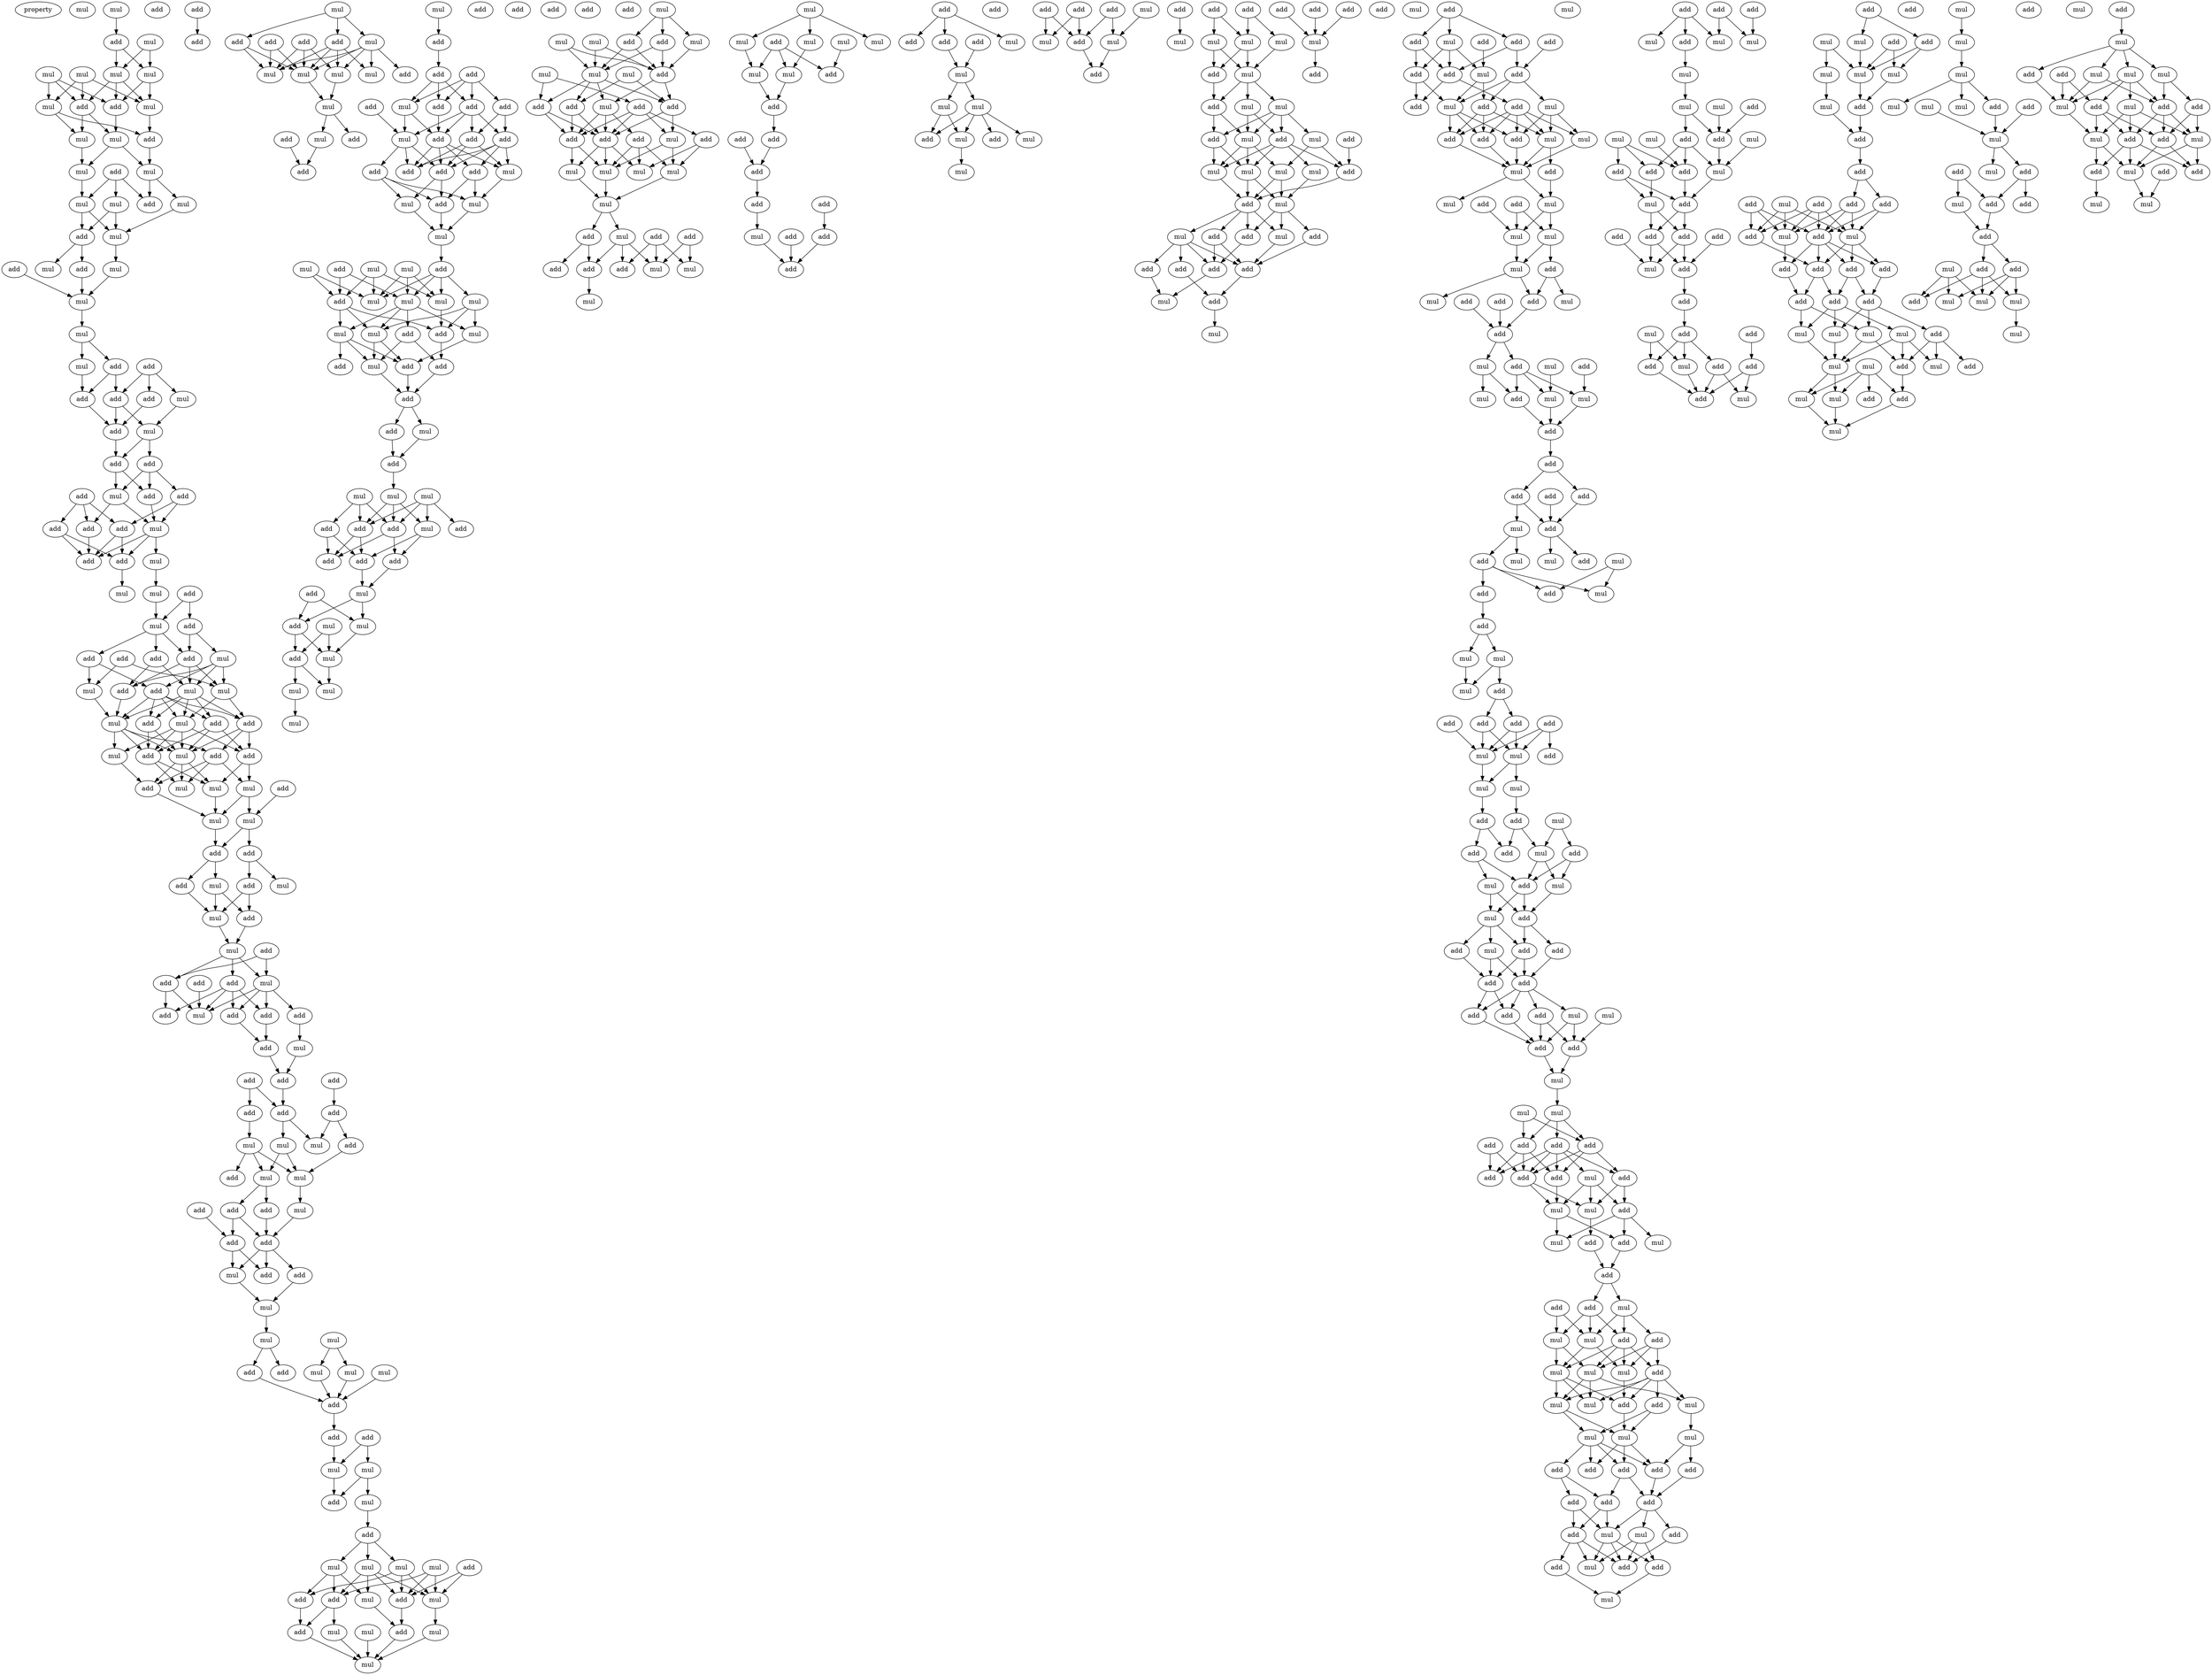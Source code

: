 digraph {
    node [fontcolor=black]
    property [mul=2,lf=1.2]
    0 [ label = mul ];
    1 [ label = mul ];
    2 [ label = mul ];
    3 [ label = add ];
    4 [ label = mul ];
    5 [ label = mul ];
    6 [ label = mul ];
    7 [ label = mul ];
    8 [ label = add ];
    9 [ label = mul ];
    10 [ label = mul ];
    11 [ label = add ];
    12 [ label = mul ];
    13 [ label = mul ];
    14 [ label = add ];
    15 [ label = mul ];
    16 [ label = add ];
    17 [ label = mul ];
    18 [ label = mul ];
    19 [ label = add ];
    20 [ label = mul ];
    21 [ label = mul ];
    22 [ label = add ];
    23 [ label = mul ];
    24 [ label = add ];
    25 [ label = add ];
    26 [ label = mul ];
    27 [ label = mul ];
    28 [ label = mul ];
    29 [ label = mul ];
    30 [ label = add ];
    31 [ label = mul ];
    32 [ label = add ];
    33 [ label = add ];
    34 [ label = mul ];
    35 [ label = add ];
    36 [ label = add ];
    37 [ label = add ];
    38 [ label = mul ];
    39 [ label = add ];
    40 [ label = add ];
    41 [ label = add ];
    42 [ label = add ];
    43 [ label = mul ];
    44 [ label = add ];
    45 [ label = add ];
    46 [ label = add ];
    47 [ label = mul ];
    48 [ label = add ];
    49 [ label = mul ];
    50 [ label = add ];
    51 [ label = add ];
    52 [ label = add ];
    53 [ label = mul ];
    54 [ label = mul ];
    55 [ label = add ];
    56 [ label = mul ];
    57 [ label = mul ];
    58 [ label = add ];
    59 [ label = add ];
    60 [ label = add ];
    61 [ label = add ];
    62 [ label = mul ];
    63 [ label = add ];
    64 [ label = mul ];
    65 [ label = mul ];
    66 [ label = add ];
    67 [ label = add ];
    68 [ label = add ];
    69 [ label = add ];
    70 [ label = mul ];
    71 [ label = mul ];
    72 [ label = add ];
    73 [ label = add ];
    74 [ label = mul ];
    75 [ label = mul ];
    76 [ label = add ];
    77 [ label = mul ];
    78 [ label = mul ];
    79 [ label = add ];
    80 [ label = mul ];
    81 [ label = add ];
    82 [ label = mul ];
    83 [ label = mul ];
    84 [ label = add ];
    85 [ label = add ];
    86 [ label = mul ];
    87 [ label = add ];
    88 [ label = add ];
    89 [ label = mul ];
    90 [ label = mul ];
    91 [ label = add ];
    92 [ label = mul ];
    93 [ label = add ];
    94 [ label = mul ];
    95 [ label = add ];
    96 [ label = add ];
    97 [ label = add ];
    98 [ label = add ];
    99 [ label = add ];
    100 [ label = add ];
    101 [ label = add ];
    102 [ label = mul ];
    103 [ label = add ];
    104 [ label = mul ];
    105 [ label = add ];
    106 [ label = add ];
    107 [ label = add ];
    108 [ label = add ];
    109 [ label = add ];
    110 [ label = add ];
    111 [ label = mul ];
    112 [ label = add ];
    113 [ label = mul ];
    114 [ label = mul ];
    115 [ label = mul ];
    116 [ label = add ];
    117 [ label = mul ];
    118 [ label = mul ];
    119 [ label = add ];
    120 [ label = add ];
    121 [ label = add ];
    122 [ label = add ];
    123 [ label = add ];
    124 [ label = add ];
    125 [ label = mul ];
    126 [ label = add ];
    127 [ label = add ];
    128 [ label = add ];
    129 [ label = add ];
    130 [ label = mul ];
    131 [ label = mul ];
    132 [ label = mul ];
    133 [ label = add ];
    134 [ label = mul ];
    135 [ label = mul ];
    136 [ label = mul ];
    137 [ label = add ];
    138 [ label = add ];
    139 [ label = add ];
    140 [ label = add ];
    141 [ label = mul ];
    142 [ label = mul ];
    143 [ label = mul ];
    144 [ label = add ];
    145 [ label = add ];
    146 [ label = add ];
    147 [ label = mul ];
    148 [ label = mul ];
    149 [ label = mul ];
    150 [ label = mul ];
    151 [ label = add ];
    152 [ label = mul ];
    153 [ label = add ];
    154 [ label = mul ];
    155 [ label = add ];
    156 [ label = add ];
    157 [ label = add ];
    158 [ label = mul ];
    159 [ label = mul ];
    160 [ label = mul ];
    161 [ label = mul ];
    162 [ label = mul ];
    163 [ label = mul ];
    164 [ label = add ];
    165 [ label = add ];
    166 [ label = add ];
    167 [ label = add ];
    168 [ label = mul ];
    169 [ label = add ];
    170 [ label = mul ];
    171 [ label = mul ];
    172 [ label = mul ];
    173 [ label = mul ];
    174 [ label = mul ];
    175 [ label = add ];
    176 [ label = add ];
    177 [ label = mul ];
    178 [ label = add ];
    179 [ label = add ];
    180 [ label = add ];
    181 [ label = add ];
    182 [ label = add ];
    183 [ label = mul ];
    184 [ label = add ];
    185 [ label = add ];
    186 [ label = add ];
    187 [ label = add ];
    188 [ label = add ];
    189 [ label = add ];
    190 [ label = mul ];
    191 [ label = add ];
    192 [ label = mul ];
    193 [ label = add ];
    194 [ label = add ];
    195 [ label = add ];
    196 [ label = add ];
    197 [ label = add ];
    198 [ label = mul ];
    199 [ label = mul ];
    200 [ label = mul ];
    201 [ label = add ];
    202 [ label = mul ];
    203 [ label = mul ];
    204 [ label = mul ];
    205 [ label = add ];
    206 [ label = mul ];
    207 [ label = mul ];
    208 [ label = mul ];
    209 [ label = add ];
    210 [ label = mul ];
    211 [ label = mul ];
    212 [ label = mul ];
    213 [ label = add ];
    214 [ label = mul ];
    215 [ label = add ];
    216 [ label = add ];
    217 [ label = add ];
    218 [ label = add ];
    219 [ label = mul ];
    220 [ label = add ];
    221 [ label = add ];
    222 [ label = mul ];
    223 [ label = add ];
    224 [ label = add ];
    225 [ label = mul ];
    226 [ label = mul ];
    227 [ label = mul ];
    228 [ label = add ];
    229 [ label = mul ];
    230 [ label = add ];
    231 [ label = add ];
    232 [ label = add ];
    233 [ label = add ];
    234 [ label = add ];
    235 [ label = add ];
    236 [ label = mul ];
    237 [ label = add ];
    238 [ label = add ];
    239 [ label = add ];
    240 [ label = mul ];
    241 [ label = mul ];
    242 [ label = add ];
    243 [ label = add ];
    244 [ label = mul ];
    245 [ label = mul ];
    246 [ label = add ];
    247 [ label = mul ];
    248 [ label = mul ];
    249 [ label = mul ];
    250 [ label = add ];
    251 [ label = mul ];
    252 [ label = add ];
    253 [ label = mul ];
    254 [ label = mul ];
    255 [ label = add ];
    256 [ label = mul ];
    257 [ label = mul ];
    258 [ label = mul ];
    259 [ label = add ];
    260 [ label = add ];
    261 [ label = add ];
    262 [ label = mul ];
    263 [ label = add ];
    264 [ label = add ];
    265 [ label = mul ];
    266 [ label = add ];
    267 [ label = add ];
    268 [ label = add ];
    269 [ label = mul ];
    270 [ label = mul ];
    271 [ label = mul ];
    272 [ label = mul ];
    273 [ label = mul ];
    274 [ label = add ];
    275 [ label = add ];
    276 [ label = add ];
    277 [ label = mul ];
    278 [ label = mul ];
    279 [ label = add ];
    280 [ label = mul ];
    281 [ label = add ];
    282 [ label = add ];
    283 [ label = mul ];
    284 [ label = mul ];
    285 [ label = mul ];
    286 [ label = mul ];
    287 [ label = mul ];
    288 [ label = add ];
    289 [ label = mul ];
    290 [ label = add ];
    291 [ label = mul ];
    292 [ label = mul ];
    293 [ label = add ];
    294 [ label = add ];
    295 [ label = add ];
    296 [ label = add ];
    297 [ label = add ];
    298 [ label = add ];
    299 [ label = mul ];
    300 [ label = add ];
    301 [ label = add ];
    302 [ label = add ];
    303 [ label = add ];
    304 [ label = add ];
    305 [ label = add ];
    306 [ label = add ];
    307 [ label = mul ];
    308 [ label = add ];
    309 [ label = mul ];
    310 [ label = mul ];
    311 [ label = mul ];
    312 [ label = add ];
    313 [ label = add ];
    314 [ label = mul ];
    315 [ label = mul ];
    316 [ label = mul ];
    317 [ label = add ];
    318 [ label = mul ];
    319 [ label = add ];
    320 [ label = add ];
    321 [ label = add ];
    322 [ label = mul ];
    323 [ label = mul ];
    324 [ label = add ];
    325 [ label = add ];
    326 [ label = mul ];
    327 [ label = add ];
    328 [ label = add ];
    329 [ label = mul ];
    330 [ label = mul ];
    331 [ label = mul ];
    332 [ label = mul ];
    333 [ label = add ];
    334 [ label = mul ];
    335 [ label = mul ];
    336 [ label = add ];
    337 [ label = add ];
    338 [ label = mul ];
    339 [ label = add ];
    340 [ label = add ];
    341 [ label = mul ];
    342 [ label = mul ];
    343 [ label = add ];
    344 [ label = mul ];
    345 [ label = mul ];
    346 [ label = mul ];
    347 [ label = add ];
    348 [ label = mul ];
    349 [ label = add ];
    350 [ label = add ];
    351 [ label = add ];
    352 [ label = mul ];
    353 [ label = mul ];
    354 [ label = add ];
    355 [ label = add ];
    356 [ label = add ];
    357 [ label = add ];
    358 [ label = add ];
    359 [ label = mul ];
    360 [ label = mul ];
    361 [ label = add ];
    362 [ label = add ];
    363 [ label = add ];
    364 [ label = add ];
    365 [ label = mul ];
    366 [ label = mul ];
    367 [ label = add ];
    368 [ label = add ];
    369 [ label = mul ];
    370 [ label = add ];
    371 [ label = add ];
    372 [ label = add ];
    373 [ label = add ];
    374 [ label = add ];
    375 [ label = add ];
    376 [ label = add ];
    377 [ label = mul ];
    378 [ label = add ];
    379 [ label = add ];
    380 [ label = mul ];
    381 [ label = mul ];
    382 [ label = add ];
    383 [ label = add ];
    384 [ label = add ];
    385 [ label = add ];
    386 [ label = mul ];
    387 [ label = mul ];
    388 [ label = add ];
    389 [ label = mul ];
    390 [ label = mul ];
    391 [ label = add ];
    392 [ label = mul ];
    393 [ label = add ];
    394 [ label = mul ];
    395 [ label = mul ];
    396 [ label = add ];
    397 [ label = mul ];
    398 [ label = mul ];
    399 [ label = add ];
    400 [ label = mul ];
    401 [ label = add ];
    402 [ label = add ];
    403 [ label = add ];
    404 [ label = add ];
    405 [ label = mul ];
    406 [ label = mul ];
    407 [ label = add ];
    408 [ label = mul ];
    409 [ label = add ];
    410 [ label = mul ];
    411 [ label = mul ];
    412 [ label = add ];
    413 [ label = add ];
    414 [ label = add ];
    415 [ label = add ];
    416 [ label = add ];
    417 [ label = add ];
    418 [ label = mul ];
    419 [ label = mul ];
    420 [ label = add ];
    421 [ label = mul ];
    422 [ label = add ];
    423 [ label = mul ];
    424 [ label = mul ];
    425 [ label = add ];
    426 [ label = add ];
    427 [ label = add ];
    428 [ label = mul ];
    429 [ label = mul ];
    430 [ label = mul ];
    431 [ label = add ];
    432 [ label = add ];
    433 [ label = add ];
    434 [ label = add ];
    435 [ label = add ];
    436 [ label = mul ];
    437 [ label = add ];
    438 [ label = mul ];
    439 [ label = mul ];
    440 [ label = mul ];
    441 [ label = add ];
    442 [ label = mul ];
    443 [ label = add ];
    444 [ label = mul ];
    445 [ label = add ];
    446 [ label = add ];
    447 [ label = add ];
    448 [ label = mul ];
    449 [ label = mul ];
    450 [ label = add ];
    451 [ label = mul ];
    452 [ label = add ];
    453 [ label = add ];
    454 [ label = add ];
    455 [ label = add ];
    456 [ label = mul ];
    457 [ label = mul ];
    458 [ label = add ];
    459 [ label = add ];
    460 [ label = mul ];
    461 [ label = add ];
    462 [ label = add ];
    463 [ label = add ];
    464 [ label = mul ];
    465 [ label = add ];
    466 [ label = add ];
    467 [ label = mul ];
    468 [ label = mul ];
    469 [ label = mul ];
    470 [ label = add ];
    471 [ label = add ];
    472 [ label = add ];
    473 [ label = add ];
    474 [ label = mul ];
    475 [ label = add ];
    476 [ label = add ];
    477 [ label = add ];
    478 [ label = add ];
    479 [ label = add ];
    480 [ label = mul ];
    481 [ label = mul ];
    482 [ label = add ];
    483 [ label = mul ];
    484 [ label = mul ];
    485 [ label = add ];
    486 [ label = add ];
    487 [ label = add ];
    488 [ label = mul ];
    489 [ label = add ];
    490 [ label = add ];
    491 [ label = add ];
    492 [ label = mul ];
    493 [ label = mul ];
    494 [ label = add ];
    495 [ label = mul ];
    496 [ label = mul ];
    497 [ label = mul ];
    498 [ label = mul ];
    499 [ label = mul ];
    500 [ label = add ];
    501 [ label = mul ];
    502 [ label = add ];
    503 [ label = mul ];
    504 [ label = mul ];
    505 [ label = mul ];
    506 [ label = add ];
    507 [ label = add ];
    508 [ label = add ];
    509 [ label = add ];
    510 [ label = add ];
    511 [ label = add ];
    512 [ label = add ];
    513 [ label = add ];
    514 [ label = mul ];
    515 [ label = mul ];
    516 [ label = add ];
    517 [ label = add ];
    518 [ label = add ];
    519 [ label = add ];
    520 [ label = add ];
    521 [ label = mul ];
    522 [ label = mul ];
    523 [ label = add ];
    524 [ label = add ];
    525 [ label = add ];
    526 [ label = mul ];
    527 [ label = mul ];
    528 [ label = add ];
    529 [ label = mul ];
    530 [ label = mul ];
    531 [ label = add ];
    532 [ label = mul ];
    533 [ label = mul ];
    534 [ label = mul ];
    535 [ label = mul ];
    536 [ label = mul ];
    537 [ label = add ];
    538 [ label = add ];
    539 [ label = add ];
    540 [ label = add ];
    541 [ label = add ];
    542 [ label = mul ];
    543 [ label = mul ];
    544 [ label = add ];
    545 [ label = add ];
    546 [ label = add ];
    547 [ label = add ];
    548 [ label = add ];
    549 [ label = mul ];
    550 [ label = add ];
    551 [ label = add ];
    552 [ label = add ];
    553 [ label = add ];
    554 [ label = mul ];
    555 [ label = mul ];
    556 [ label = add ];
    557 [ label = add ];
    558 [ label = add ];
    559 [ label = add ];
    560 [ label = mul ];
    561 [ label = add ];
    562 [ label = mul ];
    563 [ label = add ];
    564 [ label = add ];
    565 [ label = mul ];
    566 [ label = mul ];
    567 [ label = mul ];
    568 [ label = mul ];
    569 [ label = mul ];
    570 [ label = add ];
    571 [ label = add ];
    572 [ label = add ];
    573 [ label = add ];
    574 [ label = add ];
    575 [ label = add ];
    576 [ label = add ];
    577 [ label = mul ];
    578 [ label = add ];
    579 [ label = mul ];
    580 [ label = add ];
    581 [ label = mul ];
    582 [ label = add ];
    583 [ label = add ];
    584 [ label = add ];
    585 [ label = add ];
    586 [ label = add ];
    587 [ label = add ];
    588 [ label = add ];
    589 [ label = mul ];
    590 [ label = mul ];
    591 [ label = mul ];
    592 [ label = add ];
    593 [ label = mul ];
    594 [ label = add ];
    595 [ label = add ];
    596 [ label = mul ];
    597 [ label = mul ];
    598 [ label = mul ];
    599 [ label = mul ];
    600 [ label = add ];
    601 [ label = mul ];
    602 [ label = add ];
    603 [ label = add ];
    604 [ label = mul ];
    605 [ label = mul ];
    606 [ label = mul ];
    607 [ label = mul ];
    608 [ label = mul ];
    609 [ label = mul ];
    610 [ label = add ];
    611 [ label = mul ];
    612 [ label = add ];
    613 [ label = mul ];
    614 [ label = add ];
    615 [ label = add ];
    616 [ label = mul ];
    617 [ label = add ];
    618 [ label = add ];
    619 [ label = add ];
    620 [ label = mul ];
    621 [ label = add ];
    622 [ label = add ];
    623 [ label = add ];
    624 [ label = mul ];
    625 [ label = mul ];
    626 [ label = add ];
    627 [ label = mul ];
    628 [ label = mul ];
    629 [ label = mul ];
    630 [ label = mul ];
    631 [ label = add ];
    632 [ label = mul ];
    633 [ label = add ];
    634 [ label = mul ];
    635 [ label = mul ];
    636 [ label = add ];
    637 [ label = mul ];
    638 [ label = add ];
    639 [ label = add ];
    640 [ label = mul ];
    641 [ label = add ];
    642 [ label = mul ];
    643 [ label = mul ];
    644 [ label = add ];
    645 [ label = mul ];
    646 [ label = add ];
    647 [ label = add ];
    648 [ label = add ];
    649 [ label = add ];
    650 [ label = mul ];
    651 [ label = mul ];
    652 [ label = mul ];
    1 -> 3 [ name = 0 ];
    2 -> 4 [ name = 1 ];
    2 -> 7 [ name = 2 ];
    3 -> 4 [ name = 3 ];
    3 -> 7 [ name = 4 ];
    4 -> 8 [ name = 5 ];
    4 -> 10 [ name = 6 ];
    4 -> 11 [ name = 7 ];
    5 -> 8 [ name = 8 ];
    5 -> 9 [ name = 9 ];
    5 -> 11 [ name = 10 ];
    6 -> 8 [ name = 11 ];
    6 -> 9 [ name = 12 ];
    6 -> 10 [ name = 13 ];
    7 -> 10 [ name = 14 ];
    7 -> 11 [ name = 15 ];
    8 -> 12 [ name = 16 ];
    8 -> 13 [ name = 17 ];
    9 -> 13 [ name = 18 ];
    9 -> 14 [ name = 19 ];
    10 -> 14 [ name = 20 ];
    11 -> 12 [ name = 21 ];
    12 -> 15 [ name = 22 ];
    12 -> 17 [ name = 23 ];
    13 -> 17 [ name = 24 ];
    14 -> 15 [ name = 25 ];
    15 -> 19 [ name = 26 ];
    15 -> 21 [ name = 27 ];
    16 -> 18 [ name = 28 ];
    16 -> 19 [ name = 29 ];
    16 -> 20 [ name = 30 ];
    17 -> 20 [ name = 31 ];
    18 -> 22 [ name = 32 ];
    18 -> 23 [ name = 33 ];
    20 -> 22 [ name = 34 ];
    20 -> 23 [ name = 35 ];
    21 -> 23 [ name = 36 ];
    22 -> 25 [ name = 37 ];
    22 -> 26 [ name = 38 ];
    23 -> 27 [ name = 39 ];
    24 -> 28 [ name = 40 ];
    25 -> 28 [ name = 41 ];
    27 -> 28 [ name = 42 ];
    28 -> 29 [ name = 43 ];
    29 -> 30 [ name = 44 ];
    29 -> 31 [ name = 45 ];
    30 -> 33 [ name = 46 ];
    30 -> 35 [ name = 47 ];
    31 -> 35 [ name = 48 ];
    32 -> 33 [ name = 49 ];
    32 -> 34 [ name = 50 ];
    32 -> 36 [ name = 51 ];
    33 -> 37 [ name = 52 ];
    33 -> 38 [ name = 53 ];
    34 -> 38 [ name = 54 ];
    35 -> 37 [ name = 55 ];
    36 -> 37 [ name = 56 ];
    37 -> 39 [ name = 57 ];
    38 -> 39 [ name = 58 ];
    38 -> 40 [ name = 59 ];
    39 -> 43 [ name = 60 ];
    39 -> 44 [ name = 61 ];
    40 -> 41 [ name = 62 ];
    40 -> 43 [ name = 63 ];
    40 -> 44 [ name = 64 ];
    41 -> 47 [ name = 65 ];
    41 -> 48 [ name = 66 ];
    42 -> 45 [ name = 67 ];
    42 -> 46 [ name = 68 ];
    42 -> 48 [ name = 69 ];
    43 -> 45 [ name = 70 ];
    43 -> 47 [ name = 71 ];
    44 -> 47 [ name = 72 ];
    45 -> 50 [ name = 73 ];
    46 -> 50 [ name = 74 ];
    46 -> 51 [ name = 75 ];
    47 -> 49 [ name = 76 ];
    47 -> 50 [ name = 77 ];
    47 -> 51 [ name = 78 ];
    48 -> 50 [ name = 79 ];
    48 -> 51 [ name = 80 ];
    49 -> 54 [ name = 81 ];
    51 -> 53 [ name = 82 ];
    52 -> 55 [ name = 83 ];
    52 -> 56 [ name = 84 ];
    54 -> 56 [ name = 85 ];
    55 -> 57 [ name = 86 ];
    55 -> 59 [ name = 87 ];
    56 -> 59 [ name = 88 ];
    56 -> 60 [ name = 89 ];
    56 -> 61 [ name = 90 ];
    57 -> 63 [ name = 91 ];
    57 -> 64 [ name = 92 ];
    57 -> 65 [ name = 93 ];
    57 -> 66 [ name = 94 ];
    58 -> 62 [ name = 95 ];
    58 -> 64 [ name = 96 ];
    59 -> 63 [ name = 97 ];
    59 -> 64 [ name = 98 ];
    59 -> 65 [ name = 99 ];
    60 -> 62 [ name = 100 ];
    60 -> 66 [ name = 101 ];
    61 -> 63 [ name = 102 ];
    61 -> 65 [ name = 103 ];
    62 -> 70 [ name = 104 ];
    63 -> 70 [ name = 105 ];
    64 -> 67 [ name = 106 ];
    64 -> 71 [ name = 107 ];
    65 -> 67 [ name = 108 ];
    65 -> 68 [ name = 109 ];
    65 -> 69 [ name = 110 ];
    65 -> 70 [ name = 111 ];
    65 -> 71 [ name = 112 ];
    66 -> 67 [ name = 113 ];
    66 -> 68 [ name = 114 ];
    66 -> 69 [ name = 115 ];
    66 -> 70 [ name = 116 ];
    66 -> 71 [ name = 117 ];
    67 -> 72 [ name = 118 ];
    67 -> 75 [ name = 119 ];
    67 -> 76 [ name = 120 ];
    68 -> 73 [ name = 121 ];
    68 -> 75 [ name = 122 ];
    68 -> 76 [ name = 123 ];
    69 -> 73 [ name = 124 ];
    69 -> 75 [ name = 125 ];
    70 -> 72 [ name = 126 ];
    70 -> 73 [ name = 127 ];
    70 -> 74 [ name = 128 ];
    70 -> 75 [ name = 129 ];
    71 -> 73 [ name = 130 ];
    71 -> 74 [ name = 131 ];
    71 -> 75 [ name = 132 ];
    71 -> 76 [ name = 133 ];
    72 -> 77 [ name = 134 ];
    72 -> 80 [ name = 135 ];
    72 -> 81 [ name = 136 ];
    73 -> 77 [ name = 137 ];
    73 -> 78 [ name = 138 ];
    74 -> 81 [ name = 139 ];
    75 -> 77 [ name = 140 ];
    75 -> 78 [ name = 141 ];
    75 -> 81 [ name = 142 ];
    76 -> 78 [ name = 143 ];
    76 -> 80 [ name = 144 ];
    78 -> 82 [ name = 145 ];
    79 -> 83 [ name = 146 ];
    80 -> 82 [ name = 147 ];
    80 -> 83 [ name = 148 ];
    81 -> 82 [ name = 149 ];
    82 -> 84 [ name = 150 ];
    83 -> 84 [ name = 151 ];
    83 -> 85 [ name = 152 ];
    84 -> 87 [ name = 153 ];
    84 -> 89 [ name = 154 ];
    85 -> 86 [ name = 155 ];
    85 -> 88 [ name = 156 ];
    87 -> 90 [ name = 157 ];
    88 -> 90 [ name = 158 ];
    88 -> 91 [ name = 159 ];
    89 -> 90 [ name = 160 ];
    89 -> 91 [ name = 161 ];
    90 -> 92 [ name = 162 ];
    91 -> 92 [ name = 163 ];
    92 -> 94 [ name = 164 ];
    92 -> 95 [ name = 165 ];
    92 -> 97 [ name = 166 ];
    93 -> 94 [ name = 167 ];
    93 -> 97 [ name = 168 ];
    94 -> 98 [ name = 169 ];
    94 -> 100 [ name = 170 ];
    94 -> 101 [ name = 171 ];
    94 -> 102 [ name = 172 ];
    95 -> 98 [ name = 173 ];
    95 -> 99 [ name = 174 ];
    95 -> 101 [ name = 175 ];
    95 -> 102 [ name = 176 ];
    96 -> 102 [ name = 177 ];
    97 -> 99 [ name = 178 ];
    97 -> 102 [ name = 179 ];
    98 -> 103 [ name = 180 ];
    100 -> 104 [ name = 181 ];
    101 -> 103 [ name = 182 ];
    103 -> 107 [ name = 183 ];
    104 -> 107 [ name = 184 ];
    105 -> 109 [ name = 185 ];
    105 -> 110 [ name = 186 ];
    106 -> 108 [ name = 187 ];
    107 -> 110 [ name = 188 ];
    108 -> 112 [ name = 189 ];
    108 -> 114 [ name = 190 ];
    109 -> 113 [ name = 191 ];
    110 -> 111 [ name = 192 ];
    110 -> 114 [ name = 193 ];
    111 -> 115 [ name = 194 ];
    111 -> 117 [ name = 195 ];
    112 -> 117 [ name = 196 ];
    113 -> 115 [ name = 197 ];
    113 -> 116 [ name = 198 ];
    113 -> 117 [ name = 199 ];
    115 -> 120 [ name = 200 ];
    115 -> 122 [ name = 201 ];
    117 -> 118 [ name = 202 ];
    118 -> 124 [ name = 203 ];
    120 -> 123 [ name = 204 ];
    120 -> 124 [ name = 205 ];
    121 -> 123 [ name = 206 ];
    122 -> 124 [ name = 207 ];
    123 -> 125 [ name = 208 ];
    123 -> 126 [ name = 209 ];
    124 -> 125 [ name = 210 ];
    124 -> 126 [ name = 211 ];
    124 -> 128 [ name = 212 ];
    125 -> 130 [ name = 213 ];
    127 -> 129 [ name = 214 ];
    128 -> 130 [ name = 215 ];
    130 -> 132 [ name = 216 ];
    131 -> 134 [ name = 217 ];
    131 -> 135 [ name = 218 ];
    132 -> 133 [ name = 219 ];
    132 -> 137 [ name = 220 ];
    133 -> 138 [ name = 221 ];
    134 -> 138 [ name = 222 ];
    135 -> 138 [ name = 223 ];
    136 -> 138 [ name = 224 ];
    138 -> 139 [ name = 225 ];
    139 -> 141 [ name = 226 ];
    140 -> 141 [ name = 227 ];
    140 -> 142 [ name = 228 ];
    141 -> 144 [ name = 229 ];
    142 -> 143 [ name = 230 ];
    142 -> 144 [ name = 231 ];
    143 -> 145 [ name = 232 ];
    145 -> 147 [ name = 233 ];
    145 -> 148 [ name = 234 ];
    145 -> 150 [ name = 235 ];
    146 -> 152 [ name = 236 ];
    146 -> 155 [ name = 237 ];
    147 -> 152 [ name = 238 ];
    147 -> 153 [ name = 239 ];
    147 -> 154 [ name = 240 ];
    147 -> 155 [ name = 241 ];
    148 -> 151 [ name = 242 ];
    148 -> 153 [ name = 243 ];
    148 -> 154 [ name = 244 ];
    149 -> 152 [ name = 245 ];
    149 -> 153 [ name = 246 ];
    149 -> 155 [ name = 247 ];
    150 -> 151 [ name = 248 ];
    150 -> 152 [ name = 249 ];
    150 -> 155 [ name = 250 ];
    151 -> 156 [ name = 251 ];
    152 -> 160 [ name = 252 ];
    153 -> 156 [ name = 253 ];
    153 -> 159 [ name = 254 ];
    154 -> 157 [ name = 255 ];
    155 -> 157 [ name = 256 ];
    156 -> 161 [ name = 257 ];
    157 -> 161 [ name = 258 ];
    158 -> 161 [ name = 259 ];
    159 -> 161 [ name = 260 ];
    160 -> 161 [ name = 261 ];
    162 -> 163 [ name = 262 ];
    162 -> 164 [ name = 263 ];
    162 -> 167 [ name = 264 ];
    163 -> 168 [ name = 265 ];
    163 -> 169 [ name = 266 ];
    163 -> 170 [ name = 267 ];
    163 -> 171 [ name = 268 ];
    163 -> 172 [ name = 269 ];
    164 -> 168 [ name = 270 ];
    164 -> 170 [ name = 271 ];
    164 -> 171 [ name = 272 ];
    164 -> 172 [ name = 273 ];
    165 -> 168 [ name = 274 ];
    165 -> 172 [ name = 275 ];
    166 -> 168 [ name = 276 ];
    166 -> 170 [ name = 277 ];
    166 -> 172 [ name = 278 ];
    167 -> 168 [ name = 279 ];
    167 -> 172 [ name = 280 ];
    168 -> 173 [ name = 281 ];
    170 -> 173 [ name = 282 ];
    173 -> 177 [ name = 283 ];
    173 -> 178 [ name = 284 ];
    174 -> 179 [ name = 285 ];
    176 -> 180 [ name = 286 ];
    177 -> 180 [ name = 287 ];
    179 -> 181 [ name = 288 ];
    181 -> 183 [ name = 289 ];
    181 -> 184 [ name = 290 ];
    181 -> 187 [ name = 291 ];
    182 -> 183 [ name = 292 ];
    182 -> 184 [ name = 293 ];
    182 -> 185 [ name = 294 ];
    182 -> 187 [ name = 295 ];
    183 -> 188 [ name = 296 ];
    183 -> 190 [ name = 297 ];
    184 -> 188 [ name = 298 ];
    184 -> 189 [ name = 299 ];
    184 -> 190 [ name = 300 ];
    184 -> 191 [ name = 301 ];
    185 -> 189 [ name = 302 ];
    185 -> 191 [ name = 303 ];
    186 -> 190 [ name = 304 ];
    187 -> 188 [ name = 305 ];
    188 -> 192 [ name = 306 ];
    188 -> 193 [ name = 307 ];
    188 -> 194 [ name = 308 ];
    188 -> 195 [ name = 309 ];
    189 -> 192 [ name = 310 ];
    189 -> 194 [ name = 311 ];
    189 -> 195 [ name = 312 ];
    190 -> 194 [ name = 313 ];
    190 -> 195 [ name = 314 ];
    190 -> 196 [ name = 315 ];
    191 -> 192 [ name = 316 ];
    191 -> 193 [ name = 317 ];
    191 -> 194 [ name = 318 ];
    191 -> 195 [ name = 319 ];
    192 -> 198 [ name = 320 ];
    193 -> 197 [ name = 321 ];
    193 -> 198 [ name = 322 ];
    195 -> 197 [ name = 323 ];
    195 -> 199 [ name = 324 ];
    196 -> 197 [ name = 325 ];
    196 -> 198 [ name = 326 ];
    196 -> 199 [ name = 327 ];
    197 -> 200 [ name = 328 ];
    198 -> 200 [ name = 329 ];
    199 -> 200 [ name = 330 ];
    200 -> 205 [ name = 331 ];
    201 -> 206 [ name = 332 ];
    201 -> 209 [ name = 333 ];
    202 -> 208 [ name = 334 ];
    202 -> 209 [ name = 335 ];
    202 -> 210 [ name = 336 ];
    203 -> 209 [ name = 337 ];
    203 -> 210 [ name = 338 ];
    204 -> 206 [ name = 339 ];
    204 -> 208 [ name = 340 ];
    204 -> 210 [ name = 341 ];
    205 -> 206 [ name = 342 ];
    205 -> 207 [ name = 343 ];
    205 -> 208 [ name = 344 ];
    205 -> 210 [ name = 345 ];
    206 -> 211 [ name = 346 ];
    206 -> 212 [ name = 347 ];
    206 -> 213 [ name = 348 ];
    206 -> 214 [ name = 349 ];
    207 -> 211 [ name = 350 ];
    207 -> 212 [ name = 351 ];
    207 -> 215 [ name = 352 ];
    208 -> 215 [ name = 353 ];
    209 -> 211 [ name = 354 ];
    209 -> 214 [ name = 355 ];
    209 -> 215 [ name = 356 ];
    211 -> 216 [ name = 357 ];
    211 -> 219 [ name = 358 ];
    212 -> 216 [ name = 359 ];
    213 -> 218 [ name = 360 ];
    213 -> 219 [ name = 361 ];
    214 -> 216 [ name = 362 ];
    214 -> 217 [ name = 363 ];
    214 -> 219 [ name = 364 ];
    215 -> 218 [ name = 365 ];
    216 -> 220 [ name = 366 ];
    218 -> 220 [ name = 367 ];
    219 -> 220 [ name = 368 ];
    220 -> 221 [ name = 369 ];
    220 -> 222 [ name = 370 ];
    221 -> 224 [ name = 371 ];
    222 -> 224 [ name = 372 ];
    224 -> 225 [ name = 373 ];
    225 -> 228 [ name = 374 ];
    225 -> 229 [ name = 375 ];
    225 -> 230 [ name = 376 ];
    226 -> 228 [ name = 377 ];
    226 -> 230 [ name = 378 ];
    226 -> 232 [ name = 379 ];
    227 -> 228 [ name = 380 ];
    227 -> 229 [ name = 381 ];
    227 -> 230 [ name = 382 ];
    227 -> 231 [ name = 383 ];
    228 -> 233 [ name = 384 ];
    228 -> 235 [ name = 385 ];
    229 -> 234 [ name = 386 ];
    229 -> 235 [ name = 387 ];
    230 -> 233 [ name = 388 ];
    230 -> 234 [ name = 389 ];
    232 -> 233 [ name = 390 ];
    232 -> 235 [ name = 391 ];
    234 -> 236 [ name = 392 ];
    235 -> 236 [ name = 393 ];
    236 -> 241 [ name = 394 ];
    236 -> 242 [ name = 395 ];
    237 -> 241 [ name = 396 ];
    237 -> 242 [ name = 397 ];
    240 -> 243 [ name = 398 ];
    240 -> 244 [ name = 399 ];
    241 -> 244 [ name = 400 ];
    242 -> 243 [ name = 401 ];
    242 -> 244 [ name = 402 ];
    243 -> 245 [ name = 403 ];
    243 -> 247 [ name = 404 ];
    244 -> 247 [ name = 405 ];
    245 -> 248 [ name = 406 ];
    249 -> 250 [ name = 407 ];
    249 -> 252 [ name = 408 ];
    249 -> 254 [ name = 409 ];
    250 -> 255 [ name = 410 ];
    250 -> 256 [ name = 411 ];
    251 -> 255 [ name = 412 ];
    251 -> 256 [ name = 413 ];
    252 -> 255 [ name = 414 ];
    252 -> 256 [ name = 415 ];
    253 -> 255 [ name = 416 ];
    253 -> 256 [ name = 417 ];
    254 -> 255 [ name = 418 ];
    255 -> 259 [ name = 419 ];
    255 -> 262 [ name = 420 ];
    256 -> 259 [ name = 421 ];
    256 -> 260 [ name = 422 ];
    256 -> 261 [ name = 423 ];
    256 -> 262 [ name = 424 ];
    257 -> 261 [ name = 425 ];
    257 -> 263 [ name = 426 ];
    258 -> 259 [ name = 427 ];
    258 -> 260 [ name = 428 ];
    259 -> 265 [ name = 429 ];
    259 -> 268 [ name = 430 ];
    260 -> 266 [ name = 431 ];
    260 -> 268 [ name = 432 ];
    261 -> 266 [ name = 433 ];
    261 -> 268 [ name = 434 ];
    262 -> 264 [ name = 435 ];
    262 -> 266 [ name = 436 ];
    262 -> 268 [ name = 437 ];
    263 -> 265 [ name = 438 ];
    263 -> 266 [ name = 439 ];
    263 -> 267 [ name = 440 ];
    263 -> 268 [ name = 441 ];
    264 -> 269 [ name = 442 ];
    264 -> 270 [ name = 443 ];
    264 -> 272 [ name = 444 ];
    265 -> 269 [ name = 445 ];
    265 -> 270 [ name = 446 ];
    266 -> 270 [ name = 447 ];
    266 -> 271 [ name = 448 ];
    267 -> 269 [ name = 449 ];
    267 -> 272 [ name = 450 ];
    268 -> 270 [ name = 451 ];
    268 -> 271 [ name = 452 ];
    268 -> 272 [ name = 453 ];
    269 -> 273 [ name = 454 ];
    270 -> 273 [ name = 455 ];
    271 -> 273 [ name = 456 ];
    273 -> 276 [ name = 457 ];
    273 -> 277 [ name = 458 ];
    274 -> 278 [ name = 459 ];
    274 -> 279 [ name = 460 ];
    274 -> 280 [ name = 461 ];
    275 -> 278 [ name = 462 ];
    275 -> 280 [ name = 463 ];
    276 -> 281 [ name = 464 ];
    276 -> 282 [ name = 465 ];
    277 -> 279 [ name = 466 ];
    277 -> 280 [ name = 467 ];
    277 -> 282 [ name = 468 ];
    282 -> 283 [ name = 469 ];
    284 -> 285 [ name = 470 ];
    284 -> 286 [ name = 471 ];
    284 -> 289 [ name = 472 ];
    285 -> 292 [ name = 473 ];
    286 -> 291 [ name = 474 ];
    287 -> 290 [ name = 475 ];
    288 -> 290 [ name = 476 ];
    288 -> 291 [ name = 477 ];
    288 -> 292 [ name = 478 ];
    291 -> 293 [ name = 479 ];
    292 -> 293 [ name = 480 ];
    293 -> 295 [ name = 481 ];
    294 -> 296 [ name = 482 ];
    295 -> 296 [ name = 483 ];
    296 -> 298 [ name = 484 ];
    297 -> 301 [ name = 485 ];
    298 -> 299 [ name = 486 ];
    299 -> 302 [ name = 487 ];
    300 -> 302 [ name = 488 ];
    301 -> 302 [ name = 489 ];
    303 -> 305 [ name = 490 ];
    303 -> 306 [ name = 491 ];
    303 -> 307 [ name = 492 ];
    306 -> 309 [ name = 493 ];
    308 -> 309 [ name = 494 ];
    309 -> 310 [ name = 495 ];
    309 -> 311 [ name = 496 ];
    310 -> 312 [ name = 497 ];
    310 -> 315 [ name = 498 ];
    311 -> 312 [ name = 499 ];
    311 -> 313 [ name = 500 ];
    311 -> 314 [ name = 501 ];
    311 -> 315 [ name = 502 ];
    315 -> 316 [ name = 503 ];
    317 -> 321 [ name = 504 ];
    317 -> 323 [ name = 505 ];
    318 -> 323 [ name = 506 ];
    319 -> 321 [ name = 507 ];
    319 -> 322 [ name = 508 ];
    320 -> 321 [ name = 509 ];
    320 -> 322 [ name = 510 ];
    321 -> 324 [ name = 511 ];
    323 -> 324 [ name = 512 ];
    325 -> 326 [ name = 513 ];
    327 -> 329 [ name = 514 ];
    327 -> 330 [ name = 515 ];
    328 -> 330 [ name = 516 ];
    328 -> 331 [ name = 517 ];
    329 -> 332 [ name = 518 ];
    329 -> 333 [ name = 519 ];
    330 -> 332 [ name = 520 ];
    330 -> 333 [ name = 521 ];
    331 -> 332 [ name = 522 ];
    332 -> 334 [ name = 523 ];
    332 -> 335 [ name = 524 ];
    332 -> 336 [ name = 525 ];
    333 -> 336 [ name = 526 ];
    334 -> 337 [ name = 527 ];
    334 -> 338 [ name = 528 ];
    335 -> 337 [ name = 529 ];
    335 -> 338 [ name = 530 ];
    335 -> 340 [ name = 531 ];
    335 -> 341 [ name = 532 ];
    336 -> 338 [ name = 533 ];
    336 -> 340 [ name = 534 ];
    337 -> 343 [ name = 535 ];
    337 -> 344 [ name = 536 ];
    337 -> 345 [ name = 537 ];
    337 -> 346 [ name = 538 ];
    338 -> 342 [ name = 539 ];
    338 -> 345 [ name = 540 ];
    338 -> 346 [ name = 541 ];
    339 -> 343 [ name = 542 ];
    340 -> 345 [ name = 543 ];
    340 -> 346 [ name = 544 ];
    341 -> 342 [ name = 545 ];
    341 -> 343 [ name = 546 ];
    342 -> 347 [ name = 547 ];
    342 -> 348 [ name = 548 ];
    343 -> 347 [ name = 549 ];
    344 -> 348 [ name = 550 ];
    345 -> 347 [ name = 551 ];
    346 -> 347 [ name = 552 ];
    346 -> 348 [ name = 553 ];
    347 -> 349 [ name = 554 ];
    347 -> 351 [ name = 555 ];
    347 -> 352 [ name = 556 ];
    347 -> 353 [ name = 557 ];
    348 -> 349 [ name = 558 ];
    348 -> 350 [ name = 559 ];
    348 -> 352 [ name = 560 ];
    349 -> 354 [ name = 561 ];
    350 -> 356 [ name = 562 ];
    351 -> 354 [ name = 563 ];
    351 -> 356 [ name = 564 ];
    352 -> 356 [ name = 565 ];
    353 -> 354 [ name = 566 ];
    353 -> 355 [ name = 567 ];
    353 -> 356 [ name = 568 ];
    353 -> 357 [ name = 569 ];
    354 -> 359 [ name = 570 ];
    355 -> 358 [ name = 571 ];
    356 -> 358 [ name = 572 ];
    357 -> 359 [ name = 573 ];
    358 -> 360 [ name = 574 ];
    361 -> 366 [ name = 575 ];
    362 -> 366 [ name = 576 ];
    363 -> 366 [ name = 577 ];
    366 -> 367 [ name = 578 ];
    368 -> 369 [ name = 579 ];
    368 -> 371 [ name = 580 ];
    368 -> 372 [ name = 581 ];
    369 -> 374 [ name = 582 ];
    369 -> 375 [ name = 583 ];
    369 -> 377 [ name = 584 ];
    370 -> 377 [ name = 585 ];
    371 -> 375 [ name = 586 ];
    371 -> 376 [ name = 587 ];
    372 -> 374 [ name = 588 ];
    372 -> 375 [ name = 589 ];
    373 -> 376 [ name = 590 ];
    374 -> 381 [ name = 591 ];
    374 -> 382 [ name = 592 ];
    375 -> 378 [ name = 593 ];
    375 -> 382 [ name = 594 ];
    376 -> 379 [ name = 595 ];
    376 -> 380 [ name = 596 ];
    376 -> 381 [ name = 597 ];
    377 -> 379 [ name = 598 ];
    377 -> 381 [ name = 599 ];
    378 -> 383 [ name = 600 ];
    378 -> 384 [ name = 601 ];
    378 -> 385 [ name = 602 ];
    378 -> 386 [ name = 603 ];
    378 -> 387 [ name = 604 ];
    379 -> 383 [ name = 605 ];
    379 -> 385 [ name = 606 ];
    379 -> 386 [ name = 607 ];
    380 -> 384 [ name = 608 ];
    380 -> 386 [ name = 609 ];
    380 -> 387 [ name = 610 ];
    381 -> 383 [ name = 611 ];
    381 -> 384 [ name = 612 ];
    381 -> 385 [ name = 613 ];
    383 -> 389 [ name = 614 ];
    384 -> 389 [ name = 615 ];
    385 -> 389 [ name = 616 ];
    386 -> 388 [ name = 617 ];
    386 -> 389 [ name = 618 ];
    387 -> 389 [ name = 619 ];
    388 -> 392 [ name = 620 ];
    389 -> 390 [ name = 621 ];
    389 -> 392 [ name = 622 ];
    391 -> 394 [ name = 623 ];
    392 -> 394 [ name = 624 ];
    392 -> 395 [ name = 625 ];
    393 -> 394 [ name = 626 ];
    393 -> 395 [ name = 627 ];
    394 -> 397 [ name = 628 ];
    395 -> 396 [ name = 629 ];
    395 -> 397 [ name = 630 ];
    396 -> 398 [ name = 631 ];
    396 -> 401 [ name = 632 ];
    397 -> 400 [ name = 633 ];
    397 -> 401 [ name = 634 ];
    399 -> 403 [ name = 635 ];
    401 -> 403 [ name = 636 ];
    402 -> 403 [ name = 637 ];
    403 -> 405 [ name = 638 ];
    403 -> 407 [ name = 639 ];
    404 -> 411 [ name = 640 ];
    405 -> 409 [ name = 641 ];
    405 -> 410 [ name = 642 ];
    406 -> 408 [ name = 643 ];
    407 -> 408 [ name = 644 ];
    407 -> 409 [ name = 645 ];
    407 -> 411 [ name = 646 ];
    408 -> 412 [ name = 647 ];
    409 -> 412 [ name = 648 ];
    411 -> 412 [ name = 649 ];
    412 -> 413 [ name = 650 ];
    413 -> 414 [ name = 651 ];
    413 -> 416 [ name = 652 ];
    414 -> 417 [ name = 653 ];
    414 -> 418 [ name = 654 ];
    415 -> 417 [ name = 655 ];
    416 -> 417 [ name = 656 ];
    417 -> 419 [ name = 657 ];
    417 -> 422 [ name = 658 ];
    418 -> 420 [ name = 659 ];
    418 -> 421 [ name = 660 ];
    420 -> 424 [ name = 661 ];
    420 -> 425 [ name = 662 ];
    420 -> 426 [ name = 663 ];
    423 -> 424 [ name = 664 ];
    423 -> 426 [ name = 665 ];
    425 -> 427 [ name = 666 ];
    427 -> 428 [ name = 667 ];
    427 -> 429 [ name = 668 ];
    428 -> 430 [ name = 669 ];
    428 -> 431 [ name = 670 ];
    429 -> 430 [ name = 671 ];
    431 -> 432 [ name = 672 ];
    431 -> 434 [ name = 673 ];
    432 -> 436 [ name = 674 ];
    432 -> 438 [ name = 675 ];
    433 -> 436 [ name = 676 ];
    433 -> 437 [ name = 677 ];
    433 -> 438 [ name = 678 ];
    434 -> 436 [ name = 679 ];
    434 -> 438 [ name = 680 ];
    435 -> 436 [ name = 681 ];
    436 -> 440 [ name = 682 ];
    438 -> 439 [ name = 683 ];
    438 -> 440 [ name = 684 ];
    439 -> 443 [ name = 685 ];
    440 -> 441 [ name = 686 ];
    441 -> 446 [ name = 687 ];
    441 -> 447 [ name = 688 ];
    442 -> 444 [ name = 689 ];
    442 -> 445 [ name = 690 ];
    443 -> 444 [ name = 691 ];
    443 -> 447 [ name = 692 ];
    444 -> 448 [ name = 693 ];
    444 -> 450 [ name = 694 ];
    445 -> 448 [ name = 695 ];
    445 -> 450 [ name = 696 ];
    446 -> 449 [ name = 697 ];
    446 -> 450 [ name = 698 ];
    448 -> 452 [ name = 699 ];
    449 -> 451 [ name = 700 ];
    449 -> 452 [ name = 701 ];
    450 -> 451 [ name = 702 ];
    450 -> 452 [ name = 703 ];
    451 -> 453 [ name = 704 ];
    451 -> 454 [ name = 705 ];
    451 -> 457 [ name = 706 ];
    452 -> 453 [ name = 707 ];
    452 -> 455 [ name = 708 ];
    453 -> 458 [ name = 709 ];
    453 -> 459 [ name = 710 ];
    454 -> 459 [ name = 711 ];
    455 -> 458 [ name = 712 ];
    457 -> 458 [ name = 713 ];
    457 -> 459 [ name = 714 ];
    458 -> 460 [ name = 715 ];
    458 -> 461 [ name = 716 ];
    458 -> 462 [ name = 717 ];
    458 -> 463 [ name = 718 ];
    459 -> 461 [ name = 719 ];
    459 -> 462 [ name = 720 ];
    460 -> 465 [ name = 721 ];
    460 -> 466 [ name = 722 ];
    461 -> 466 [ name = 723 ];
    462 -> 466 [ name = 724 ];
    463 -> 465 [ name = 725 ];
    463 -> 466 [ name = 726 ];
    464 -> 465 [ name = 727 ];
    465 -> 467 [ name = 728 ];
    466 -> 467 [ name = 729 ];
    467 -> 469 [ name = 730 ];
    468 -> 470 [ name = 731 ];
    468 -> 472 [ name = 732 ];
    469 -> 470 [ name = 733 ];
    469 -> 471 [ name = 734 ];
    469 -> 472 [ name = 735 ];
    470 -> 475 [ name = 736 ];
    470 -> 476 [ name = 737 ];
    470 -> 478 [ name = 738 ];
    471 -> 474 [ name = 739 ];
    471 -> 475 [ name = 740 ];
    471 -> 476 [ name = 741 ];
    471 -> 477 [ name = 742 ];
    471 -> 478 [ name = 743 ];
    472 -> 476 [ name = 744 ];
    472 -> 477 [ name = 745 ];
    472 -> 478 [ name = 746 ];
    473 -> 476 [ name = 747 ];
    473 -> 477 [ name = 748 ];
    474 -> 479 [ name = 749 ];
    474 -> 480 [ name = 750 ];
    474 -> 481 [ name = 751 ];
    475 -> 479 [ name = 752 ];
    475 -> 480 [ name = 753 ];
    476 -> 480 [ name = 754 ];
    476 -> 481 [ name = 755 ];
    478 -> 481 [ name = 756 ];
    479 -> 482 [ name = 757 ];
    479 -> 483 [ name = 758 ];
    479 -> 484 [ name = 759 ];
    480 -> 485 [ name = 760 ];
    481 -> 482 [ name = 761 ];
    481 -> 483 [ name = 762 ];
    482 -> 486 [ name = 763 ];
    485 -> 486 [ name = 764 ];
    486 -> 488 [ name = 765 ];
    486 -> 489 [ name = 766 ];
    487 -> 492 [ name = 767 ];
    487 -> 493 [ name = 768 ];
    488 -> 490 [ name = 769 ];
    488 -> 491 [ name = 770 ];
    488 -> 493 [ name = 771 ];
    489 -> 491 [ name = 772 ];
    489 -> 492 [ name = 773 ];
    489 -> 493 [ name = 774 ];
    490 -> 494 [ name = 775 ];
    490 -> 495 [ name = 776 ];
    490 -> 496 [ name = 777 ];
    491 -> 494 [ name = 778 ];
    491 -> 495 [ name = 779 ];
    491 -> 496 [ name = 780 ];
    491 -> 497 [ name = 781 ];
    492 -> 495 [ name = 782 ];
    492 -> 497 [ name = 783 ];
    493 -> 496 [ name = 784 ];
    493 -> 497 [ name = 785 ];
    494 -> 498 [ name = 786 ];
    494 -> 499 [ name = 787 ];
    494 -> 500 [ name = 788 ];
    494 -> 501 [ name = 789 ];
    494 -> 502 [ name = 790 ];
    495 -> 498 [ name = 791 ];
    495 -> 499 [ name = 792 ];
    495 -> 501 [ name = 793 ];
    496 -> 500 [ name = 794 ];
    497 -> 498 [ name = 795 ];
    497 -> 499 [ name = 796 ];
    497 -> 500 [ name = 797 ];
    498 -> 504 [ name = 798 ];
    498 -> 505 [ name = 799 ];
    500 -> 505 [ name = 800 ];
    501 -> 503 [ name = 801 ];
    502 -> 504 [ name = 802 ];
    502 -> 505 [ name = 803 ];
    503 -> 506 [ name = 804 ];
    503 -> 507 [ name = 805 ];
    504 -> 506 [ name = 806 ];
    504 -> 508 [ name = 807 ];
    504 -> 509 [ name = 808 ];
    504 -> 510 [ name = 809 ];
    505 -> 506 [ name = 810 ];
    505 -> 509 [ name = 811 ];
    505 -> 510 [ name = 812 ];
    506 -> 511 [ name = 813 ];
    507 -> 511 [ name = 814 ];
    508 -> 512 [ name = 815 ];
    508 -> 513 [ name = 816 ];
    509 -> 511 [ name = 817 ];
    509 -> 513 [ name = 818 ];
    511 -> 514 [ name = 819 ];
    511 -> 515 [ name = 820 ];
    511 -> 516 [ name = 821 ];
    512 -> 515 [ name = 822 ];
    512 -> 517 [ name = 823 ];
    513 -> 515 [ name = 824 ];
    513 -> 517 [ name = 825 ];
    514 -> 518 [ name = 826 ];
    514 -> 519 [ name = 827 ];
    514 -> 521 [ name = 828 ];
    515 -> 518 [ name = 829 ];
    515 -> 519 [ name = 830 ];
    515 -> 521 [ name = 831 ];
    516 -> 519 [ name = 832 ];
    517 -> 519 [ name = 833 ];
    517 -> 520 [ name = 834 ];
    517 -> 521 [ name = 835 ];
    518 -> 522 [ name = 836 ];
    520 -> 522 [ name = 837 ];
    523 -> 526 [ name = 838 ];
    523 -> 527 [ name = 839 ];
    523 -> 528 [ name = 840 ];
    524 -> 527 [ name = 841 ];
    524 -> 529 [ name = 842 ];
    525 -> 529 [ name = 843 ];
    528 -> 530 [ name = 844 ];
    530 -> 533 [ name = 845 ];
    531 -> 537 [ name = 846 ];
    532 -> 537 [ name = 847 ];
    533 -> 537 [ name = 848 ];
    533 -> 538 [ name = 849 ];
    534 -> 542 [ name = 850 ];
    535 -> 539 [ name = 851 ];
    535 -> 540 [ name = 852 ];
    535 -> 541 [ name = 853 ];
    536 -> 539 [ name = 854 ];
    537 -> 542 [ name = 855 ];
    538 -> 539 [ name = 856 ];
    538 -> 540 [ name = 857 ];
    538 -> 542 [ name = 858 ];
    539 -> 544 [ name = 859 ];
    540 -> 543 [ name = 860 ];
    541 -> 543 [ name = 861 ];
    541 -> 544 [ name = 862 ];
    542 -> 544 [ name = 863 ];
    543 -> 546 [ name = 864 ];
    543 -> 547 [ name = 865 ];
    544 -> 546 [ name = 866 ];
    544 -> 547 [ name = 867 ];
    545 -> 550 [ name = 868 ];
    546 -> 549 [ name = 869 ];
    546 -> 550 [ name = 870 ];
    547 -> 549 [ name = 871 ];
    547 -> 550 [ name = 872 ];
    548 -> 549 [ name = 873 ];
    550 -> 551 [ name = 874 ];
    551 -> 552 [ name = 875 ];
    552 -> 555 [ name = 876 ];
    552 -> 556 [ name = 877 ];
    552 -> 557 [ name = 878 ];
    553 -> 558 [ name = 879 ];
    554 -> 555 [ name = 880 ];
    554 -> 557 [ name = 881 ];
    555 -> 559 [ name = 882 ];
    556 -> 559 [ name = 883 ];
    556 -> 560 [ name = 884 ];
    557 -> 559 [ name = 885 ];
    558 -> 559 [ name = 886 ];
    558 -> 560 [ name = 887 ];
    561 -> 563 [ name = 888 ];
    561 -> 565 [ name = 889 ];
    562 -> 566 [ name = 890 ];
    562 -> 568 [ name = 891 ];
    563 -> 566 [ name = 892 ];
    563 -> 567 [ name = 893 ];
    564 -> 566 [ name = 894 ];
    564 -> 567 [ name = 895 ];
    565 -> 566 [ name = 896 ];
    566 -> 570 [ name = 897 ];
    567 -> 570 [ name = 898 ];
    568 -> 569 [ name = 899 ];
    569 -> 571 [ name = 900 ];
    570 -> 571 [ name = 901 ];
    571 -> 572 [ name = 902 ];
    572 -> 573 [ name = 903 ];
    572 -> 576 [ name = 904 ];
    573 -> 579 [ name = 905 ];
    573 -> 580 [ name = 906 ];
    573 -> 581 [ name = 907 ];
    574 -> 578 [ name = 908 ];
    574 -> 579 [ name = 909 ];
    574 -> 580 [ name = 910 ];
    574 -> 581 [ name = 911 ];
    575 -> 578 [ name = 912 ];
    575 -> 579 [ name = 913 ];
    575 -> 580 [ name = 914 ];
    576 -> 580 [ name = 915 ];
    576 -> 581 [ name = 916 ];
    577 -> 578 [ name = 917 ];
    577 -> 579 [ name = 918 ];
    577 -> 581 [ name = 919 ];
    578 -> 584 [ name = 920 ];
    579 -> 583 [ name = 921 ];
    580 -> 582 [ name = 922 ];
    580 -> 583 [ name = 923 ];
    580 -> 584 [ name = 924 ];
    580 -> 585 [ name = 925 ];
    581 -> 582 [ name = 926 ];
    581 -> 584 [ name = 927 ];
    581 -> 585 [ name = 928 ];
    582 -> 586 [ name = 929 ];
    583 -> 588 [ name = 930 ];
    584 -> 587 [ name = 931 ];
    584 -> 588 [ name = 932 ];
    585 -> 586 [ name = 933 ];
    585 -> 587 [ name = 934 ];
    586 -> 590 [ name = 935 ];
    586 -> 591 [ name = 936 ];
    586 -> 592 [ name = 937 ];
    587 -> 589 [ name = 938 ];
    587 -> 590 [ name = 939 ];
    587 -> 593 [ name = 940 ];
    588 -> 589 [ name = 941 ];
    588 -> 591 [ name = 942 ];
    589 -> 596 [ name = 943 ];
    590 -> 596 [ name = 944 ];
    591 -> 594 [ name = 945 ];
    591 -> 596 [ name = 946 ];
    592 -> 594 [ name = 947 ];
    592 -> 595 [ name = 948 ];
    592 -> 597 [ name = 949 ];
    593 -> 594 [ name = 950 ];
    593 -> 596 [ name = 951 ];
    593 -> 597 [ name = 952 ];
    594 -> 602 [ name = 953 ];
    596 -> 599 [ name = 954 ];
    596 -> 601 [ name = 955 ];
    598 -> 599 [ name = 956 ];
    598 -> 600 [ name = 957 ];
    598 -> 601 [ name = 958 ];
    598 -> 602 [ name = 959 ];
    599 -> 604 [ name = 960 ];
    601 -> 604 [ name = 961 ];
    602 -> 604 [ name = 962 ];
    605 -> 606 [ name = 963 ];
    606 -> 607 [ name = 964 ];
    607 -> 609 [ name = 965 ];
    607 -> 611 [ name = 966 ];
    607 -> 612 [ name = 967 ];
    608 -> 613 [ name = 968 ];
    610 -> 613 [ name = 969 ];
    612 -> 613 [ name = 970 ];
    613 -> 614 [ name = 971 ];
    613 -> 616 [ name = 972 ];
    614 -> 617 [ name = 973 ];
    614 -> 619 [ name = 974 ];
    615 -> 617 [ name = 975 ];
    615 -> 620 [ name = 976 ];
    617 -> 621 [ name = 977 ];
    620 -> 621 [ name = 978 ];
    621 -> 622 [ name = 979 ];
    621 -> 623 [ name = 980 ];
    622 -> 625 [ name = 981 ];
    622 -> 627 [ name = 982 ];
    622 -> 628 [ name = 983 ];
    623 -> 626 [ name = 984 ];
    623 -> 627 [ name = 985 ];
    623 -> 628 [ name = 986 ];
    624 -> 625 [ name = 987 ];
    624 -> 626 [ name = 988 ];
    624 -> 628 [ name = 989 ];
    627 -> 629 [ name = 990 ];
    631 -> 632 [ name = 991 ];
    632 -> 633 [ name = 992 ];
    632 -> 634 [ name = 993 ];
    632 -> 635 [ name = 994 ];
    632 -> 637 [ name = 995 ];
    633 -> 640 [ name = 996 ];
    634 -> 639 [ name = 997 ];
    634 -> 640 [ name = 998 ];
    634 -> 641 [ name = 999 ];
    634 -> 642 [ name = 1000 ];
    635 -> 639 [ name = 1001 ];
    635 -> 640 [ name = 1002 ];
    636 -> 640 [ name = 1003 ];
    636 -> 641 [ name = 1004 ];
    637 -> 638 [ name = 1005 ];
    637 -> 639 [ name = 1006 ];
    638 -> 643 [ name = 1007 ];
    638 -> 644 [ name = 1008 ];
    639 -> 643 [ name = 1009 ];
    639 -> 644 [ name = 1010 ];
    639 -> 646 [ name = 1011 ];
    640 -> 645 [ name = 1012 ];
    641 -> 644 [ name = 1013 ];
    641 -> 645 [ name = 1014 ];
    641 -> 646 [ name = 1015 ];
    642 -> 643 [ name = 1016 ];
    642 -> 645 [ name = 1017 ];
    642 -> 646 [ name = 1018 ];
    643 -> 647 [ name = 1019 ];
    643 -> 650 [ name = 1020 ];
    644 -> 647 [ name = 1021 ];
    644 -> 650 [ name = 1022 ];
    645 -> 648 [ name = 1023 ];
    645 -> 650 [ name = 1024 ];
    646 -> 647 [ name = 1025 ];
    646 -> 648 [ name = 1026 ];
    646 -> 650 [ name = 1027 ];
    648 -> 651 [ name = 1028 ];
    649 -> 652 [ name = 1029 ];
    650 -> 652 [ name = 1030 ];
}
